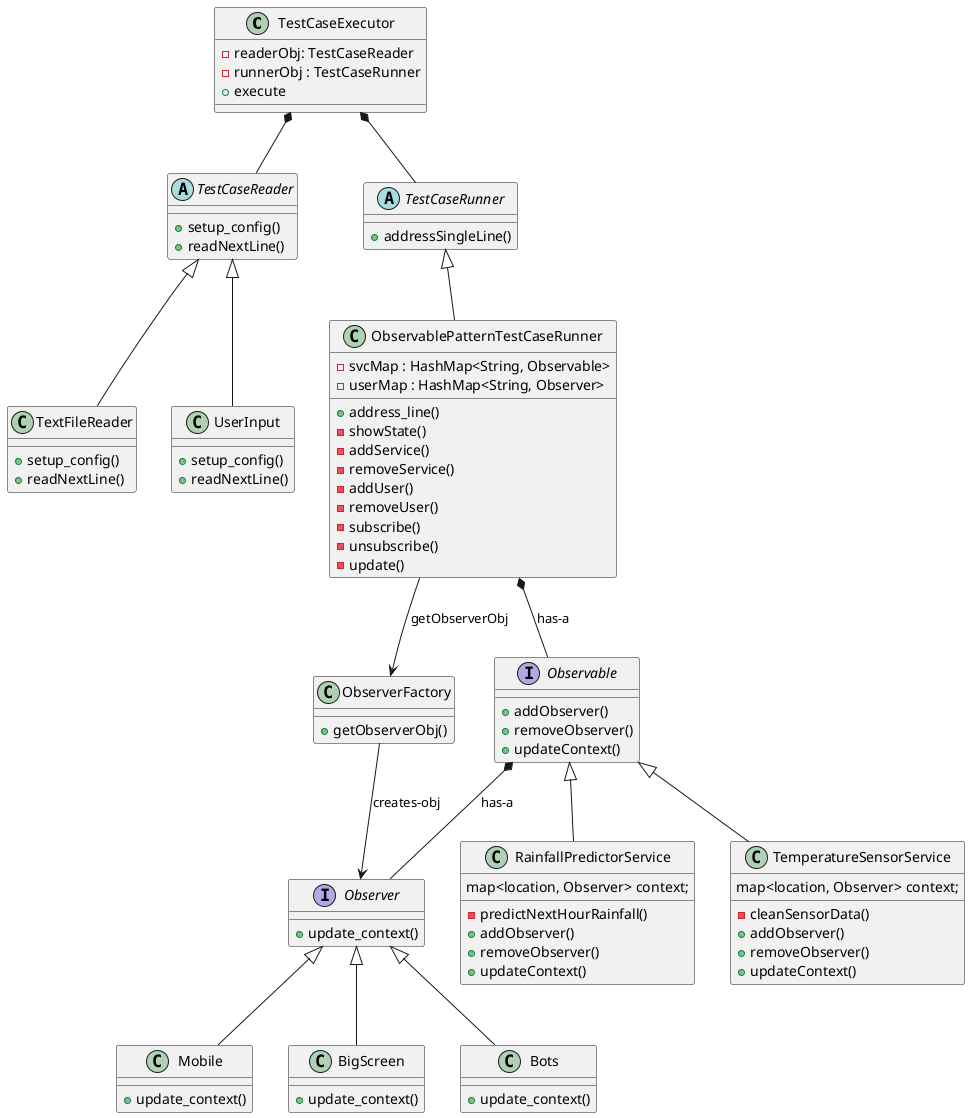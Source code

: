 @startuml Observer_Pattern_Weather_Station_with_TestCases

class TestCaseExecutor{
    -readerObj: TestCaseReader
    -runnerObj : TestCaseRunner
    +execute
}

TestCaseExecutor *-- TestCaseReader
TestCaseExecutor *-- TestCaseRunner
abstract TestCaseReader{
    +setup_config()
    +readNextLine()
}

class TextFileReader extends TestCaseReader{
    +setup_config()
    +readNextLine()
}

class UserInput extends TestCaseReader{
    +setup_config()
    +readNextLine()
}

abstract class TestCaseRunner{
    +addressSingleLine()
}

class ObservablePatternTestCaseRunner extends TestCaseRunner{
    -svcMap : HashMap<String, Observable>
    -userMap : HashMap<String, Observer>

    +address_line()
    -showState()
    -addService()
    -removeService()
    -addUser()
    -removeUser()
    -subscribe()
    -unsubscribe()
    -update()
}

class ObserverFactory{
    +getObserverObj()
}

interface Observable{
    +addObserver()
    +removeObserver()
    +updateContext()
}

class RainfallPredictorService extends Observable{
    map<location, Observer> context;
    -predictNextHourRainfall()
    +addObserver()
    +removeObserver()
    +updateContext()
}

class TemperatureSensorService extends Observable{
    map<location, Observer> context;

    -cleanSensorData()
    +addObserver()
    +removeObserver()
    +updateContext()
}

interface Observer{
    +update_context()
}

class Mobile extends Observer{
    +update_context()
}

class BigScreen extends Observer{
    +update_context()
}

class Bots extends Observer{
    +update_context()
}

ObservablePatternTestCaseRunner --> ObserverFactory: getObserverObj
ObserverFactory --> Observer: creates-obj
ObservablePatternTestCaseRunner *-- Observable: has-a
Observable *-- Observer: has-a
@enduml